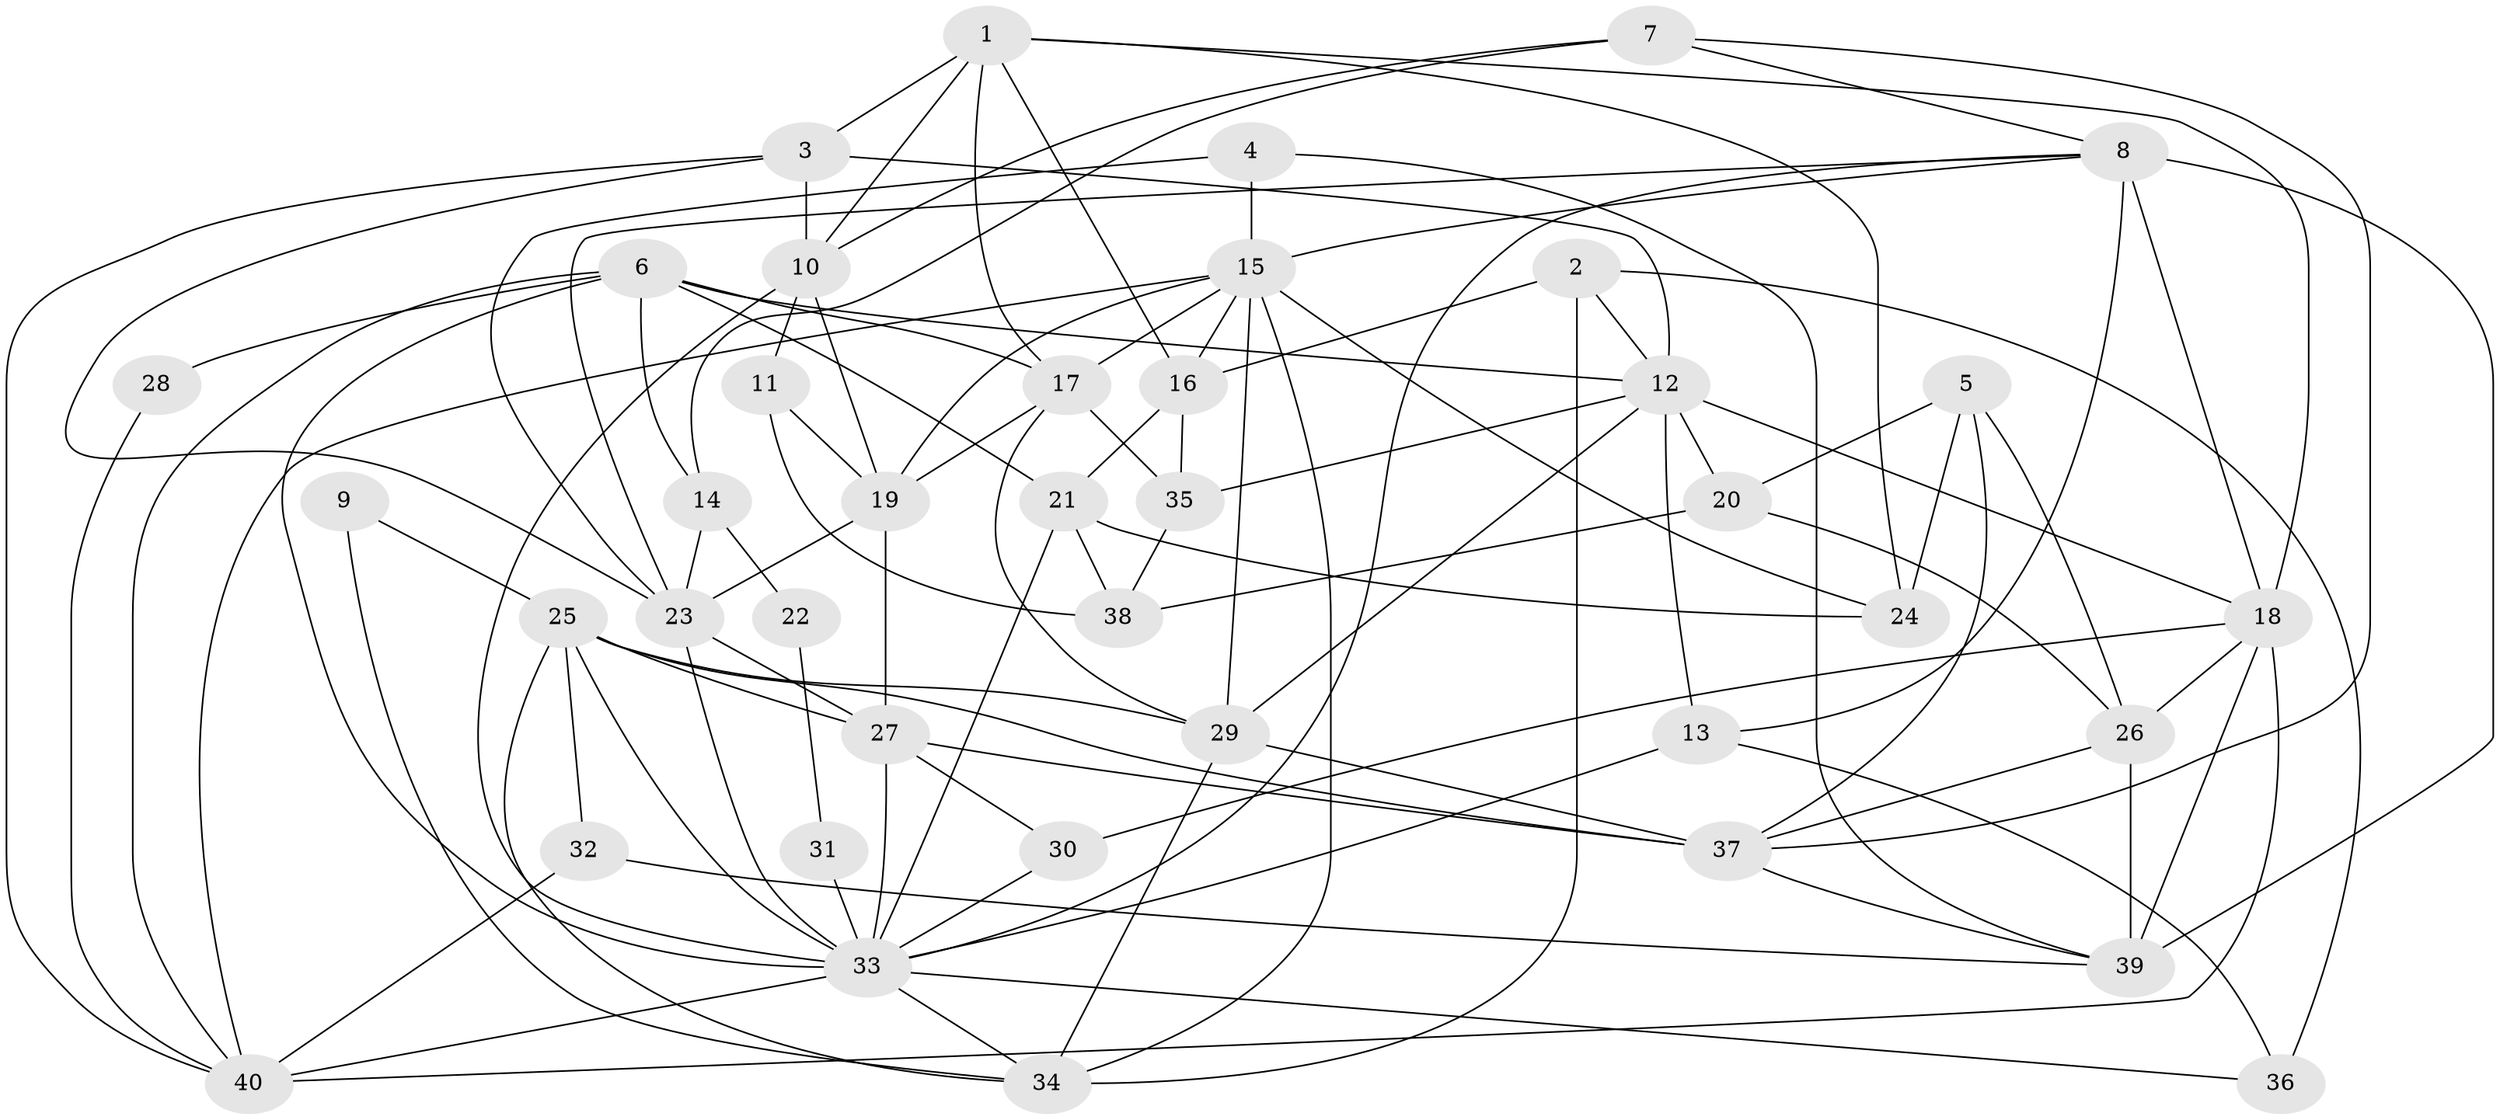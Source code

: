 // original degree distribution, {3: 0.31645569620253167, 4: 0.27848101265822783, 5: 0.189873417721519, 2: 0.10126582278481013, 8: 0.02531645569620253, 7: 0.05063291139240506, 6: 0.0379746835443038}
// Generated by graph-tools (version 1.1) at 2025/02/03/09/25 03:02:12]
// undirected, 40 vertices, 103 edges
graph export_dot {
graph [start="1"]
  node [color=gray90,style=filled];
  1;
  2;
  3;
  4;
  5;
  6;
  7;
  8;
  9;
  10;
  11;
  12;
  13;
  14;
  15;
  16;
  17;
  18;
  19;
  20;
  21;
  22;
  23;
  24;
  25;
  26;
  27;
  28;
  29;
  30;
  31;
  32;
  33;
  34;
  35;
  36;
  37;
  38;
  39;
  40;
  1 -- 3 [weight=1.0];
  1 -- 10 [weight=1.0];
  1 -- 16 [weight=1.0];
  1 -- 17 [weight=1.0];
  1 -- 18 [weight=1.0];
  1 -- 24 [weight=1.0];
  2 -- 12 [weight=1.0];
  2 -- 16 [weight=1.0];
  2 -- 34 [weight=1.0];
  2 -- 36 [weight=1.0];
  3 -- 10 [weight=1.0];
  3 -- 12 [weight=1.0];
  3 -- 23 [weight=1.0];
  3 -- 40 [weight=1.0];
  4 -- 15 [weight=1.0];
  4 -- 23 [weight=1.0];
  4 -- 39 [weight=1.0];
  5 -- 20 [weight=2.0];
  5 -- 24 [weight=1.0];
  5 -- 26 [weight=1.0];
  5 -- 37 [weight=1.0];
  6 -- 12 [weight=1.0];
  6 -- 14 [weight=1.0];
  6 -- 17 [weight=1.0];
  6 -- 21 [weight=1.0];
  6 -- 28 [weight=2.0];
  6 -- 33 [weight=1.0];
  6 -- 40 [weight=1.0];
  7 -- 8 [weight=1.0];
  7 -- 10 [weight=1.0];
  7 -- 14 [weight=1.0];
  7 -- 37 [weight=1.0];
  8 -- 13 [weight=1.0];
  8 -- 15 [weight=1.0];
  8 -- 18 [weight=1.0];
  8 -- 23 [weight=1.0];
  8 -- 33 [weight=1.0];
  8 -- 39 [weight=3.0];
  9 -- 25 [weight=1.0];
  9 -- 34 [weight=1.0];
  10 -- 11 [weight=1.0];
  10 -- 19 [weight=1.0];
  10 -- 33 [weight=1.0];
  11 -- 19 [weight=2.0];
  11 -- 38 [weight=1.0];
  12 -- 13 [weight=1.0];
  12 -- 18 [weight=1.0];
  12 -- 20 [weight=1.0];
  12 -- 29 [weight=1.0];
  12 -- 35 [weight=1.0];
  13 -- 33 [weight=1.0];
  13 -- 36 [weight=1.0];
  14 -- 22 [weight=2.0];
  14 -- 23 [weight=1.0];
  15 -- 16 [weight=1.0];
  15 -- 17 [weight=1.0];
  15 -- 19 [weight=1.0];
  15 -- 24 [weight=1.0];
  15 -- 29 [weight=1.0];
  15 -- 34 [weight=1.0];
  15 -- 40 [weight=1.0];
  16 -- 21 [weight=1.0];
  16 -- 35 [weight=1.0];
  17 -- 19 [weight=1.0];
  17 -- 29 [weight=1.0];
  17 -- 35 [weight=2.0];
  18 -- 26 [weight=1.0];
  18 -- 30 [weight=1.0];
  18 -- 39 [weight=1.0];
  18 -- 40 [weight=1.0];
  19 -- 23 [weight=1.0];
  19 -- 27 [weight=2.0];
  20 -- 26 [weight=1.0];
  20 -- 38 [weight=2.0];
  21 -- 24 [weight=1.0];
  21 -- 33 [weight=1.0];
  21 -- 38 [weight=1.0];
  22 -- 31 [weight=1.0];
  23 -- 27 [weight=1.0];
  23 -- 33 [weight=1.0];
  25 -- 27 [weight=2.0];
  25 -- 29 [weight=1.0];
  25 -- 32 [weight=1.0];
  25 -- 33 [weight=1.0];
  25 -- 34 [weight=1.0];
  25 -- 37 [weight=1.0];
  26 -- 37 [weight=1.0];
  26 -- 39 [weight=2.0];
  27 -- 30 [weight=1.0];
  27 -- 33 [weight=1.0];
  27 -- 37 [weight=1.0];
  28 -- 40 [weight=1.0];
  29 -- 34 [weight=1.0];
  29 -- 37 [weight=1.0];
  30 -- 33 [weight=1.0];
  31 -- 33 [weight=2.0];
  32 -- 39 [weight=1.0];
  32 -- 40 [weight=1.0];
  33 -- 34 [weight=1.0];
  33 -- 36 [weight=1.0];
  33 -- 40 [weight=1.0];
  35 -- 38 [weight=1.0];
  37 -- 39 [weight=1.0];
}
